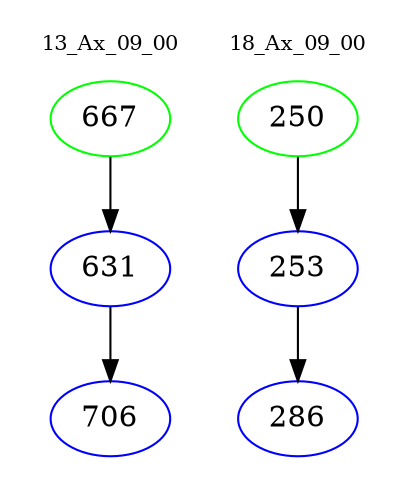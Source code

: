 digraph{
subgraph cluster_0 {
color = white
label = "13_Ax_09_00";
fontsize=10;
T0_667 [label="667", color="green"]
T0_667 -> T0_631 [color="black"]
T0_631 [label="631", color="blue"]
T0_631 -> T0_706 [color="black"]
T0_706 [label="706", color="blue"]
}
subgraph cluster_1 {
color = white
label = "18_Ax_09_00";
fontsize=10;
T1_250 [label="250", color="green"]
T1_250 -> T1_253 [color="black"]
T1_253 [label="253", color="blue"]
T1_253 -> T1_286 [color="black"]
T1_286 [label="286", color="blue"]
}
}
